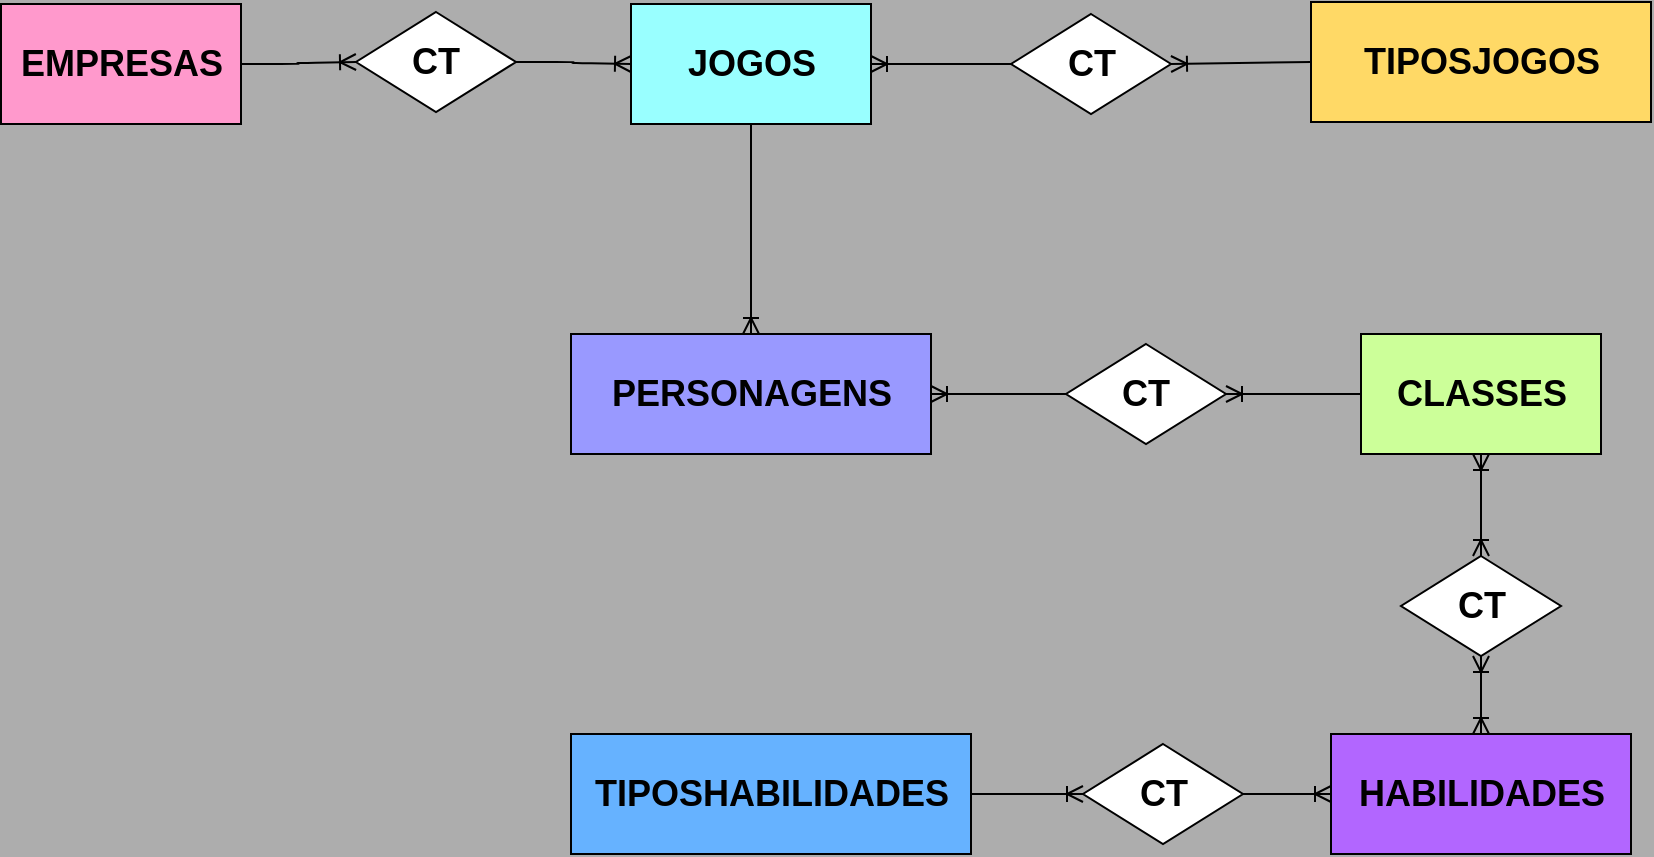 <mxfile version="10.9.5" type="device"><diagram id="zyI79gM35FlivvtHfzUq" name="Page-1"><mxGraphModel dx="1323" dy="897" grid="1" gridSize="10" guides="1" tooltips="1" connect="1" arrows="1" fold="1" page="1" pageScale="1" pageWidth="1169" pageHeight="827" background="#ADADAD" math="0" shadow="0"><root><mxCell id="0"/><mxCell id="1" parent="0"/><mxCell id="nd-b3DQyvnFnk0uv34sS-4" value="&lt;span style=&quot;font-size: 18px&quot;&gt;EMPRESAS&lt;/span&gt;" style="rounded=0;whiteSpace=wrap;html=1;fillColor=#FF99CC;strokeColor=#000000;fontSize=18;fontColor=#000000;fontStyle=1;gradientColor=none;" vertex="1" parent="1"><mxGeometry x="168.5" y="199" width="120" height="60" as="geometry"/></mxCell><mxCell id="nd-b3DQyvnFnk0uv34sS-5" value="&lt;span&gt;JOGOS&lt;/span&gt;" style="rounded=0;whiteSpace=wrap;html=1;fillColor=#99FFFF;strokeColor=#000000;fontSize=18;fontColor=#000000;fontStyle=1" vertex="1" parent="1"><mxGeometry x="483.5" y="199" width="120" height="60" as="geometry"/></mxCell><mxCell id="nd-b3DQyvnFnk0uv34sS-6" value="&lt;span&gt;TIPOSJOGOS&lt;/span&gt;" style="rounded=0;whiteSpace=wrap;html=1;fillColor=#FFD966;strokeColor=#000000;fontSize=18;fontColor=#000000;fontStyle=1" vertex="1" parent="1"><mxGeometry x="823.5" y="198" width="170" height="60" as="geometry"/></mxCell><mxCell id="nd-b3DQyvnFnk0uv34sS-7" value="HABILIDADES" style="rounded=0;whiteSpace=wrap;html=1;fillColor=#B266FF;strokeColor=#000000;fontSize=18;fontColor=#000000;fontStyle=1" vertex="1" parent="1"><mxGeometry x="833.5" y="564" width="150" height="60" as="geometry"/></mxCell><mxCell id="nd-b3DQyvnFnk0uv34sS-8" value="&lt;span&gt;CLASSES&lt;/span&gt;" style="rounded=0;whiteSpace=wrap;html=1;fillColor=#CCFF99;strokeColor=#000000;fontSize=18;fontColor=#000000;fontStyle=1" vertex="1" parent="1"><mxGeometry x="848.5" y="364" width="120" height="60" as="geometry"/></mxCell><mxCell id="nd-b3DQyvnFnk0uv34sS-9" value="TIPOSHABILIDADES" style="rounded=0;whiteSpace=wrap;html=1;fillColor=#66B2FF;strokeColor=#000000;fontSize=18;fontColor=#000000;fontStyle=1" vertex="1" parent="1"><mxGeometry x="453.5" y="564" width="200" height="60" as="geometry"/></mxCell><mxCell id="nd-b3DQyvnFnk0uv34sS-24" value="PERSONAGENS" style="rounded=0;whiteSpace=wrap;html=1;fillColor=#9999FF;strokeColor=#000000;fontSize=18;fontColor=#000000;fontStyle=1" vertex="1" parent="1"><mxGeometry x="453.5" y="364" width="180" height="60" as="geometry"/></mxCell><mxCell id="nd-b3DQyvnFnk0uv34sS-25" value="" style="edgeStyle=entityRelationEdgeStyle;fontSize=12;html=1;endArrow=ERoneToMany;exitX=1;exitY=0.5;exitDx=0;exitDy=0;entryX=0;entryY=0.5;entryDx=0;entryDy=0;strokeColor=#000000;" edge="1" parent="1" source="nd-b3DQyvnFnk0uv34sS-13" target="nd-b3DQyvnFnk0uv34sS-5"><mxGeometry width="100" height="100" relative="1" as="geometry"><mxPoint x="168.5" y="914" as="sourcePoint"/><mxPoint x="268.5" y="814" as="targetPoint"/></mxGeometry></mxCell><mxCell id="nd-b3DQyvnFnk0uv34sS-26" value="" style="fontSize=12;html=1;endArrow=ERoneToMany;exitX=0.5;exitY=1;exitDx=0;exitDy=0;entryX=0.5;entryY=0;entryDx=0;entryDy=0;strokeColor=#000000;" edge="1" parent="1" source="nd-b3DQyvnFnk0uv34sS-5" target="nd-b3DQyvnFnk0uv34sS-24"><mxGeometry width="100" height="100" relative="1" as="geometry"><mxPoint x="282.714" y="288.429" as="sourcePoint"/><mxPoint x="478.429" y="288.429" as="targetPoint"/></mxGeometry></mxCell><mxCell id="nd-b3DQyvnFnk0uv34sS-27" value="" style="fontSize=12;html=1;endArrow=ERoneToMany;exitX=0;exitY=0.5;exitDx=0;exitDy=0;entryX=1;entryY=0.5;entryDx=0;entryDy=0;strokeColor=#000000;" edge="1" parent="1" source="nd-b3DQyvnFnk0uv34sS-20" target="nd-b3DQyvnFnk0uv34sS-5"><mxGeometry width="100" height="100" relative="1" as="geometry"><mxPoint x="382.714" y="123.929" as="sourcePoint"/><mxPoint x="578.429" y="123.929" as="targetPoint"/></mxGeometry></mxCell><mxCell id="nd-b3DQyvnFnk0uv34sS-28" value="" style="fontSize=12;html=1;endArrow=ERoneToMany;exitX=0;exitY=0.5;exitDx=0;exitDy=0;entryX=1;entryY=0.5;entryDx=0;entryDy=0;strokeColor=#000000;" edge="1" parent="1" source="nd-b3DQyvnFnk0uv34sS-14" target="nd-b3DQyvnFnk0uv34sS-24"><mxGeometry width="100" height="100" relative="1" as="geometry"><mxPoint x="702.714" y="295.929" as="sourcePoint"/><mxPoint x="568.429" y="295.929" as="targetPoint"/></mxGeometry></mxCell><mxCell id="nd-b3DQyvnFnk0uv34sS-29" value="" style="fontSize=12;html=1;endArrow=ERoneToMany;exitX=1;exitY=0.5;exitDx=0;exitDy=0;entryX=0;entryY=0.5;entryDx=0;entryDy=0;strokeColor=#000000;" edge="1" parent="1" source="nd-b3DQyvnFnk0uv34sS-15" target="nd-b3DQyvnFnk0uv34sS-7"><mxGeometry width="100" height="100" relative="1" as="geometry"><mxPoint x="738.714" y="293.929" as="sourcePoint"/><mxPoint x="604.429" y="293.929" as="targetPoint"/></mxGeometry></mxCell><mxCell id="nd-b3DQyvnFnk0uv34sS-31" value="" style="fontSize=12;html=1;endArrow=ERoneToMany;startArrow=ERoneToMany;strokeColor=#000000;entryX=0.5;entryY=1;entryDx=0;entryDy=0;exitX=0.5;exitY=0;exitDx=0;exitDy=0;startFill=0;endFill=0;" edge="1" parent="1" source="nd-b3DQyvnFnk0uv34sS-16" target="nd-b3DQyvnFnk0uv34sS-8"><mxGeometry width="100" height="100" relative="1" as="geometry"><mxPoint x="168.5" y="914" as="sourcePoint"/><mxPoint x="268.5" y="814" as="targetPoint"/></mxGeometry></mxCell><mxCell id="nd-b3DQyvnFnk0uv34sS-13" value="CT" style="rhombus;whiteSpace=wrap;html=1;fontSize=18;fontStyle=1;strokeColor=#000000;" vertex="1" parent="1"><mxGeometry x="346" y="203" width="80" height="50" as="geometry"/></mxCell><mxCell id="nd-b3DQyvnFnk0uv34sS-32" value="" style="edgeStyle=entityRelationEdgeStyle;fontSize=12;html=1;endArrow=ERoneToMany;exitX=1;exitY=0.5;exitDx=0;exitDy=0;entryX=0;entryY=0.5;entryDx=0;entryDy=0;strokeColor=#000000;" edge="1" parent="1" source="nd-b3DQyvnFnk0uv34sS-4" target="nd-b3DQyvnFnk0uv34sS-13"><mxGeometry width="100" height="100" relative="1" as="geometry"><mxPoint x="288.214" y="228.429" as="sourcePoint"/><mxPoint x="483.929" y="228.429" as="targetPoint"/></mxGeometry></mxCell><mxCell id="nd-b3DQyvnFnk0uv34sS-20" value="CT" style="rhombus;whiteSpace=wrap;html=1;fontSize=18;fontStyle=1;strokeColor=#000000;" vertex="1" parent="1"><mxGeometry x="673.5" y="204" width="80" height="50" as="geometry"/></mxCell><mxCell id="nd-b3DQyvnFnk0uv34sS-35" value="" style="fontSize=12;html=1;endArrow=ERoneToMany;exitX=0;exitY=0.5;exitDx=0;exitDy=0;entryX=1;entryY=0.5;entryDx=0;entryDy=0;strokeColor=#000000;" edge="1" parent="1" source="nd-b3DQyvnFnk0uv34sS-6" target="nd-b3DQyvnFnk0uv34sS-20"><mxGeometry width="100" height="100" relative="1" as="geometry"><mxPoint x="843.929" y="222.714" as="sourcePoint"/><mxPoint x="603.929" y="228.429" as="targetPoint"/></mxGeometry></mxCell><mxCell id="nd-b3DQyvnFnk0uv34sS-14" value="CT" style="rhombus;whiteSpace=wrap;html=1;fontSize=18;fontStyle=1;strokeColor=#000000;" vertex="1" parent="1"><mxGeometry x="701" y="369" width="80" height="50" as="geometry"/></mxCell><mxCell id="nd-b3DQyvnFnk0uv34sS-37" value="" style="fontSize=12;html=1;endArrow=ERoneToMany;exitX=0;exitY=0.5;exitDx=0;exitDy=0;entryX=1;entryY=0.5;entryDx=0;entryDy=0;strokeColor=#000000;" edge="1" parent="1" source="nd-b3DQyvnFnk0uv34sS-8" target="nd-b3DQyvnFnk0uv34sS-14"><mxGeometry width="100" height="100" relative="1" as="geometry"><mxPoint x="848.214" y="394.143" as="sourcePoint"/><mxPoint x="633.929" y="394.143" as="targetPoint"/></mxGeometry></mxCell><mxCell id="nd-b3DQyvnFnk0uv34sS-15" value="CT" style="rhombus;whiteSpace=wrap;html=1;fontSize=18;fontStyle=1;strokeColor=#000000;" vertex="1" parent="1"><mxGeometry x="709.5" y="569" width="80" height="50" as="geometry"/></mxCell><mxCell id="nd-b3DQyvnFnk0uv34sS-38" value="" style="fontSize=12;html=1;endArrow=ERoneToMany;exitX=1;exitY=0.5;exitDx=0;exitDy=0;entryX=0;entryY=0.5;entryDx=0;entryDy=0;strokeColor=#000000;" edge="1" parent="1" source="nd-b3DQyvnFnk0uv34sS-9" target="nd-b3DQyvnFnk0uv34sS-15"><mxGeometry width="100" height="100" relative="1" as="geometry"><mxPoint x="653.929" y="594.143" as="sourcePoint"/><mxPoint x="833.929" y="594.143" as="targetPoint"/></mxGeometry></mxCell><mxCell id="nd-b3DQyvnFnk0uv34sS-16" value="CT" style="rhombus;whiteSpace=wrap;html=1;fontSize=18;fontStyle=1;strokeColor=#000000;" vertex="1" parent="1"><mxGeometry x="868.5" y="475" width="80" height="50" as="geometry"/></mxCell><mxCell id="nd-b3DQyvnFnk0uv34sS-39" value="" style="fontSize=12;html=1;endArrow=ERoneToMany;startArrow=ERoneToMany;strokeColor=#000000;entryX=0.5;entryY=1;entryDx=0;entryDy=0;exitX=0.5;exitY=0;exitDx=0;exitDy=0;startFill=0;endFill=0;" edge="1" parent="1" source="nd-b3DQyvnFnk0uv34sS-7" target="nd-b3DQyvnFnk0uv34sS-16"><mxGeometry width="100" height="100" relative="1" as="geometry"><mxPoint x="908.214" y="564.143" as="sourcePoint"/><mxPoint x="908.214" y="424.143" as="targetPoint"/></mxGeometry></mxCell></root></mxGraphModel></diagram></mxfile>